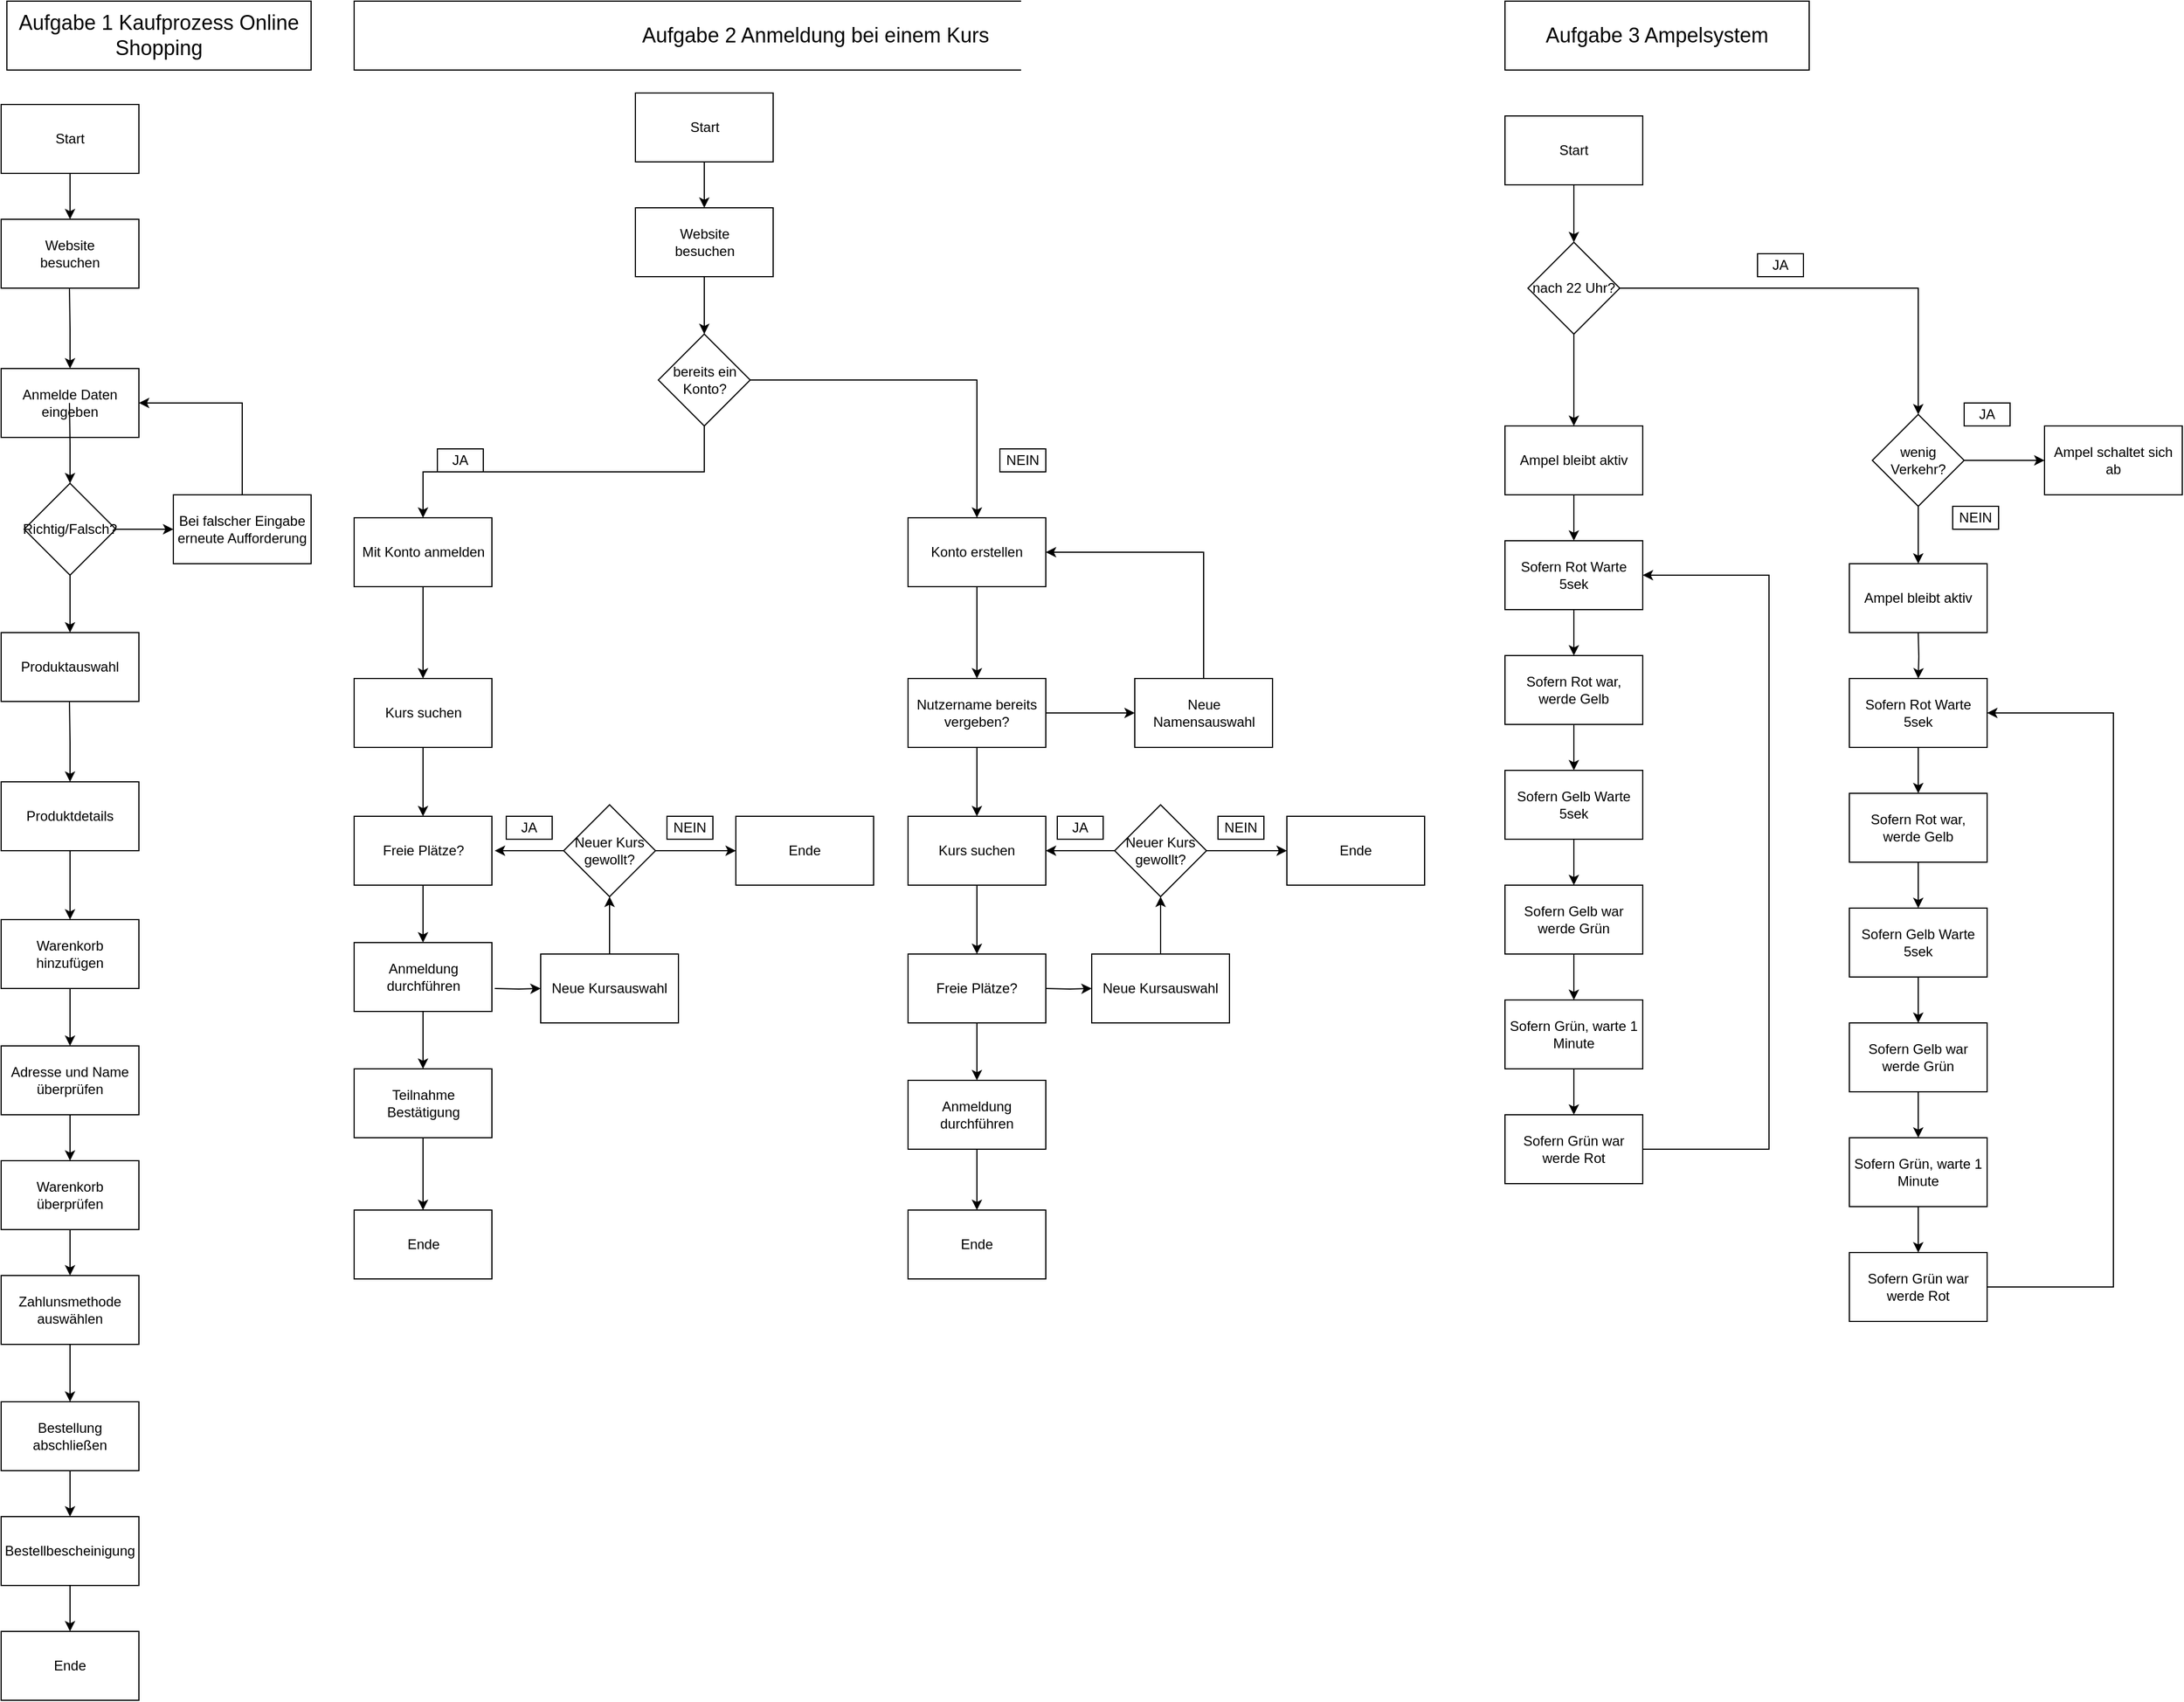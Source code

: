 <?xml version="1.0" encoding="UTF-8"?>
<mxfile version="24.5.2">
  <diagram name="Seite-1" id="oFirihCr1D0mriXtO3df">
    <mxGraphModel dx="3627" dy="379" grid="1" gridSize="10" guides="1" tooltips="1" connect="1" arrows="1" fold="1" page="1" pageScale="1" pageWidth="827" pageHeight="1169" math="0" shadow="0">
      <root>
        <mxCell id="0" />
        <mxCell id="1" parent="0" />
        <mxCell id="vSzPD1p6bPZF9D9b-Z6I-5" value="Website &lt;br&gt;besuchen" style="rounded=0;whiteSpace=wrap;html=1;labelBackgroundColor=none;" vertex="1" parent="1">
          <mxGeometry x="-760" y="1410" width="120" height="60" as="geometry" />
        </mxCell>
        <mxCell id="vSzPD1p6bPZF9D9b-Z6I-38" style="edgeStyle=orthogonalEdgeStyle;rounded=0;orthogonalLoop=1;jettySize=auto;html=1;exitX=0.5;exitY=1;exitDx=0;exitDy=0;entryX=0.5;entryY=0;entryDx=0;entryDy=0;" edge="1" parent="1" source="vSzPD1p6bPZF9D9b-Z6I-6" target="vSzPD1p6bPZF9D9b-Z6I-34">
          <mxGeometry relative="1" as="geometry" />
        </mxCell>
        <mxCell id="vSzPD1p6bPZF9D9b-Z6I-40" style="edgeStyle=orthogonalEdgeStyle;rounded=0;orthogonalLoop=1;jettySize=auto;html=1;exitX=1;exitY=0.5;exitDx=0;exitDy=0;entryX=0;entryY=0.5;entryDx=0;entryDy=0;" edge="1" parent="1" source="vSzPD1p6bPZF9D9b-Z6I-6" target="vSzPD1p6bPZF9D9b-Z6I-37">
          <mxGeometry relative="1" as="geometry" />
        </mxCell>
        <mxCell id="vSzPD1p6bPZF9D9b-Z6I-6" value="Richtig/Falsch?" style="rhombus;whiteSpace=wrap;html=1;rounded=0;labelBackgroundColor=none;" vertex="1" parent="1">
          <mxGeometry x="-740" y="1640" width="80" height="80" as="geometry" />
        </mxCell>
        <mxCell id="vSzPD1p6bPZF9D9b-Z6I-9" style="edgeStyle=orthogonalEdgeStyle;rounded=0;orthogonalLoop=1;jettySize=auto;html=1;exitX=0;exitY=0.5;exitDx=0;exitDy=0;" edge="1" parent="1">
          <mxGeometry relative="1" as="geometry">
            <mxPoint x="-700.5" y="1470" as="sourcePoint" />
            <mxPoint x="-700" y="1540" as="targetPoint" />
          </mxGeometry>
        </mxCell>
        <mxCell id="vSzPD1p6bPZF9D9b-Z6I-30" value="&lt;div&gt;&lt;font style=&quot;font-size: 18px;&quot;&gt;Aufgabe 1 Kaufprozess Online Shopping&lt;br&gt;&lt;/font&gt;&lt;/div&gt;" style="rounded=0;whiteSpace=wrap;html=1;labelBackgroundColor=none;" vertex="1" parent="1">
          <mxGeometry x="-755" y="1220" width="265" height="60" as="geometry" />
        </mxCell>
        <mxCell id="vSzPD1p6bPZF9D9b-Z6I-32" value="Anmelde Daten eingeben" style="rounded=0;whiteSpace=wrap;html=1;labelBackgroundColor=none;" vertex="1" parent="1">
          <mxGeometry x="-760" y="1540" width="120" height="60" as="geometry" />
        </mxCell>
        <mxCell id="vSzPD1p6bPZF9D9b-Z6I-33" style="edgeStyle=orthogonalEdgeStyle;rounded=0;orthogonalLoop=1;jettySize=auto;html=1;exitX=0;exitY=0.5;exitDx=0;exitDy=0;" edge="1" parent="1">
          <mxGeometry relative="1" as="geometry">
            <mxPoint x="-700.5" y="1570" as="sourcePoint" />
            <mxPoint x="-700" y="1640" as="targetPoint" />
          </mxGeometry>
        </mxCell>
        <mxCell id="vSzPD1p6bPZF9D9b-Z6I-34" value="Produktauswahl" style="rounded=0;whiteSpace=wrap;html=1;labelBackgroundColor=none;" vertex="1" parent="1">
          <mxGeometry x="-760" y="1770" width="120" height="60" as="geometry" />
        </mxCell>
        <mxCell id="vSzPD1p6bPZF9D9b-Z6I-35" style="edgeStyle=orthogonalEdgeStyle;rounded=0;orthogonalLoop=1;jettySize=auto;html=1;exitX=0;exitY=0.5;exitDx=0;exitDy=0;" edge="1" parent="1">
          <mxGeometry relative="1" as="geometry">
            <mxPoint x="-700.5" y="1830" as="sourcePoint" />
            <mxPoint x="-700" y="1900" as="targetPoint" />
          </mxGeometry>
        </mxCell>
        <mxCell id="vSzPD1p6bPZF9D9b-Z6I-41" style="edgeStyle=orthogonalEdgeStyle;rounded=0;orthogonalLoop=1;jettySize=auto;html=1;exitX=0.5;exitY=0;exitDx=0;exitDy=0;entryX=1;entryY=0.5;entryDx=0;entryDy=0;" edge="1" parent="1" source="vSzPD1p6bPZF9D9b-Z6I-37" target="vSzPD1p6bPZF9D9b-Z6I-32">
          <mxGeometry relative="1" as="geometry" />
        </mxCell>
        <mxCell id="vSzPD1p6bPZF9D9b-Z6I-37" value="Bei falscher Eingabe erneute Aufforderung" style="rounded=0;whiteSpace=wrap;html=1;labelBackgroundColor=none;" vertex="1" parent="1">
          <mxGeometry x="-610" y="1650" width="120" height="60" as="geometry" />
        </mxCell>
        <mxCell id="vSzPD1p6bPZF9D9b-Z6I-44" style="edgeStyle=orthogonalEdgeStyle;rounded=0;orthogonalLoop=1;jettySize=auto;html=1;exitX=0.5;exitY=1;exitDx=0;exitDy=0;entryX=0.5;entryY=0;entryDx=0;entryDy=0;" edge="1" parent="1" source="vSzPD1p6bPZF9D9b-Z6I-42" target="vSzPD1p6bPZF9D9b-Z6I-43">
          <mxGeometry relative="1" as="geometry" />
        </mxCell>
        <mxCell id="vSzPD1p6bPZF9D9b-Z6I-42" value="Produktdetails" style="rounded=0;whiteSpace=wrap;html=1;labelBackgroundColor=none;" vertex="1" parent="1">
          <mxGeometry x="-760" y="1900" width="120" height="60" as="geometry" />
        </mxCell>
        <mxCell id="vSzPD1p6bPZF9D9b-Z6I-46" style="edgeStyle=orthogonalEdgeStyle;rounded=0;orthogonalLoop=1;jettySize=auto;html=1;exitX=0.5;exitY=1;exitDx=0;exitDy=0;entryX=0.5;entryY=0;entryDx=0;entryDy=0;" edge="1" parent="1" source="vSzPD1p6bPZF9D9b-Z6I-43" target="vSzPD1p6bPZF9D9b-Z6I-45">
          <mxGeometry relative="1" as="geometry" />
        </mxCell>
        <mxCell id="vSzPD1p6bPZF9D9b-Z6I-43" value="Warenkorb hinzufügen" style="rounded=0;whiteSpace=wrap;html=1;labelBackgroundColor=none;" vertex="1" parent="1">
          <mxGeometry x="-760" y="2020" width="120" height="60" as="geometry" />
        </mxCell>
        <mxCell id="vSzPD1p6bPZF9D9b-Z6I-48" style="edgeStyle=orthogonalEdgeStyle;rounded=0;orthogonalLoop=1;jettySize=auto;html=1;exitX=0.5;exitY=1;exitDx=0;exitDy=0;entryX=0.5;entryY=0;entryDx=0;entryDy=0;" edge="1" parent="1" source="vSzPD1p6bPZF9D9b-Z6I-45" target="vSzPD1p6bPZF9D9b-Z6I-47">
          <mxGeometry relative="1" as="geometry" />
        </mxCell>
        <mxCell id="vSzPD1p6bPZF9D9b-Z6I-45" value="Adresse und Name überprüfen" style="rounded=0;whiteSpace=wrap;html=1;labelBackgroundColor=none;" vertex="1" parent="1">
          <mxGeometry x="-760" y="2130" width="120" height="60" as="geometry" />
        </mxCell>
        <mxCell id="vSzPD1p6bPZF9D9b-Z6I-50" style="edgeStyle=orthogonalEdgeStyle;rounded=0;orthogonalLoop=1;jettySize=auto;html=1;exitX=0.5;exitY=1;exitDx=0;exitDy=0;entryX=0.5;entryY=0;entryDx=0;entryDy=0;" edge="1" parent="1" source="vSzPD1p6bPZF9D9b-Z6I-47" target="vSzPD1p6bPZF9D9b-Z6I-49">
          <mxGeometry relative="1" as="geometry" />
        </mxCell>
        <mxCell id="vSzPD1p6bPZF9D9b-Z6I-47" value="Warenkorb überprüfen" style="rounded=0;whiteSpace=wrap;html=1;labelBackgroundColor=none;" vertex="1" parent="1">
          <mxGeometry x="-760" y="2230" width="120" height="60" as="geometry" />
        </mxCell>
        <mxCell id="vSzPD1p6bPZF9D9b-Z6I-52" style="edgeStyle=orthogonalEdgeStyle;rounded=0;orthogonalLoop=1;jettySize=auto;html=1;exitX=0.5;exitY=1;exitDx=0;exitDy=0;entryX=0.5;entryY=0;entryDx=0;entryDy=0;" edge="1" parent="1" source="vSzPD1p6bPZF9D9b-Z6I-49">
          <mxGeometry relative="1" as="geometry">
            <mxPoint x="-700" y="2440" as="targetPoint" />
          </mxGeometry>
        </mxCell>
        <mxCell id="vSzPD1p6bPZF9D9b-Z6I-49" value="Zahlunsmethode auswählen" style="rounded=0;whiteSpace=wrap;html=1;labelBackgroundColor=none;" vertex="1" parent="1">
          <mxGeometry x="-760" y="2330" width="120" height="60" as="geometry" />
        </mxCell>
        <mxCell id="vSzPD1p6bPZF9D9b-Z6I-54" style="edgeStyle=orthogonalEdgeStyle;rounded=0;orthogonalLoop=1;jettySize=auto;html=1;exitX=0.5;exitY=1;exitDx=0;exitDy=0;entryX=0.5;entryY=0;entryDx=0;entryDy=0;" edge="1" parent="1" source="vSzPD1p6bPZF9D9b-Z6I-51">
          <mxGeometry relative="1" as="geometry">
            <mxPoint x="-700" y="2540" as="targetPoint" />
          </mxGeometry>
        </mxCell>
        <mxCell id="vSzPD1p6bPZF9D9b-Z6I-51" value="Bestellung abschließen" style="rounded=0;whiteSpace=wrap;html=1;labelBackgroundColor=none;" vertex="1" parent="1">
          <mxGeometry x="-760" y="2440" width="120" height="60" as="geometry" />
        </mxCell>
        <mxCell id="vSzPD1p6bPZF9D9b-Z6I-57" style="edgeStyle=orthogonalEdgeStyle;rounded=0;orthogonalLoop=1;jettySize=auto;html=1;exitX=0.5;exitY=1;exitDx=0;exitDy=0;entryX=0.5;entryY=0;entryDx=0;entryDy=0;" edge="1" parent="1" source="vSzPD1p6bPZF9D9b-Z6I-55" target="vSzPD1p6bPZF9D9b-Z6I-56">
          <mxGeometry relative="1" as="geometry" />
        </mxCell>
        <mxCell id="vSzPD1p6bPZF9D9b-Z6I-55" value="Bestellbescheinigung" style="rounded=0;whiteSpace=wrap;html=1;labelBackgroundColor=none;" vertex="1" parent="1">
          <mxGeometry x="-760" y="2540" width="120" height="60" as="geometry" />
        </mxCell>
        <mxCell id="vSzPD1p6bPZF9D9b-Z6I-56" value="Ende" style="rounded=0;whiteSpace=wrap;html=1;labelBackgroundColor=none;" vertex="1" parent="1">
          <mxGeometry x="-760" y="2640" width="120" height="60" as="geometry" />
        </mxCell>
        <mxCell id="vSzPD1p6bPZF9D9b-Z6I-59" style="edgeStyle=orthogonalEdgeStyle;rounded=0;orthogonalLoop=1;jettySize=auto;html=1;exitX=0.5;exitY=1;exitDx=0;exitDy=0;entryX=0.5;entryY=0;entryDx=0;entryDy=0;" edge="1" parent="1" source="vSzPD1p6bPZF9D9b-Z6I-58" target="vSzPD1p6bPZF9D9b-Z6I-5">
          <mxGeometry relative="1" as="geometry" />
        </mxCell>
        <mxCell id="vSzPD1p6bPZF9D9b-Z6I-58" value="Start" style="rounded=0;whiteSpace=wrap;html=1;labelBackgroundColor=none;" vertex="1" parent="1">
          <mxGeometry x="-760" y="1310" width="120" height="60" as="geometry" />
        </mxCell>
        <mxCell id="vSzPD1p6bPZF9D9b-Z6I-60" value="&lt;div&gt;&lt;font style=&quot;font-size: 18px;&quot;&gt;Aufgabe 2 Anmeldung bei einem Kurs&lt;br&gt;&lt;/font&gt;&lt;/div&gt;" style="rounded=0;whiteSpace=wrap;html=1;labelBackgroundColor=none;" vertex="1" parent="1">
          <mxGeometry x="-452.5" y="1220" width="802.5" height="60" as="geometry" />
        </mxCell>
        <mxCell id="vSzPD1p6bPZF9D9b-Z6I-96" style="edgeStyle=orthogonalEdgeStyle;rounded=0;orthogonalLoop=1;jettySize=auto;html=1;exitX=0.5;exitY=1;exitDx=0;exitDy=0;entryX=0.5;entryY=0;entryDx=0;entryDy=0;" edge="1" parent="1" source="vSzPD1p6bPZF9D9b-Z6I-61" target="vSzPD1p6bPZF9D9b-Z6I-95">
          <mxGeometry relative="1" as="geometry" />
        </mxCell>
        <mxCell id="vSzPD1p6bPZF9D9b-Z6I-61" value="Website &lt;br&gt;besuchen" style="rounded=0;whiteSpace=wrap;html=1;labelBackgroundColor=none;" vertex="1" parent="1">
          <mxGeometry x="-207.5" y="1400" width="120" height="60" as="geometry" />
        </mxCell>
        <mxCell id="vSzPD1p6bPZF9D9b-Z6I-62" style="edgeStyle=orthogonalEdgeStyle;rounded=0;orthogonalLoop=1;jettySize=auto;html=1;exitX=0.5;exitY=1;exitDx=0;exitDy=0;entryX=0.5;entryY=0;entryDx=0;entryDy=0;" edge="1" parent="1" source="vSzPD1p6bPZF9D9b-Z6I-63" target="vSzPD1p6bPZF9D9b-Z6I-61">
          <mxGeometry relative="1" as="geometry" />
        </mxCell>
        <mxCell id="vSzPD1p6bPZF9D9b-Z6I-63" value="Start" style="rounded=0;whiteSpace=wrap;html=1;labelBackgroundColor=none;" vertex="1" parent="1">
          <mxGeometry x="-207.5" y="1300" width="120" height="60" as="geometry" />
        </mxCell>
        <mxCell id="vSzPD1p6bPZF9D9b-Z6I-72" style="edgeStyle=orthogonalEdgeStyle;rounded=0;orthogonalLoop=1;jettySize=auto;html=1;exitX=1;exitY=0.5;exitDx=0;exitDy=0;entryX=0;entryY=0.5;entryDx=0;entryDy=0;" edge="1" parent="1" source="vSzPD1p6bPZF9D9b-Z6I-64" target="vSzPD1p6bPZF9D9b-Z6I-71">
          <mxGeometry relative="1" as="geometry" />
        </mxCell>
        <mxCell id="vSzPD1p6bPZF9D9b-Z6I-75" style="edgeStyle=orthogonalEdgeStyle;rounded=0;orthogonalLoop=1;jettySize=auto;html=1;exitX=0.5;exitY=1;exitDx=0;exitDy=0;entryX=0.5;entryY=0;entryDx=0;entryDy=0;" edge="1" parent="1" source="vSzPD1p6bPZF9D9b-Z6I-64" target="vSzPD1p6bPZF9D9b-Z6I-74">
          <mxGeometry relative="1" as="geometry" />
        </mxCell>
        <mxCell id="vSzPD1p6bPZF9D9b-Z6I-64" value="Nutzername bereits vergeben?" style="rounded=0;whiteSpace=wrap;html=1;labelBackgroundColor=none;" vertex="1" parent="1">
          <mxGeometry x="30" y="1810" width="120" height="60" as="geometry" />
        </mxCell>
        <mxCell id="vSzPD1p6bPZF9D9b-Z6I-68" style="edgeStyle=orthogonalEdgeStyle;rounded=0;orthogonalLoop=1;jettySize=auto;html=1;exitX=0.5;exitY=1;exitDx=0;exitDy=0;entryX=0.5;entryY=0;entryDx=0;entryDy=0;" edge="1" parent="1" source="vSzPD1p6bPZF9D9b-Z6I-66" target="vSzPD1p6bPZF9D9b-Z6I-64">
          <mxGeometry relative="1" as="geometry">
            <mxPoint x="402.5" y="1798" as="targetPoint" />
          </mxGeometry>
        </mxCell>
        <mxCell id="vSzPD1p6bPZF9D9b-Z6I-66" value="Konto erstellen" style="rounded=0;whiteSpace=wrap;html=1;labelBackgroundColor=none;" vertex="1" parent="1">
          <mxGeometry x="30" y="1670" width="120" height="60" as="geometry" />
        </mxCell>
        <mxCell id="vSzPD1p6bPZF9D9b-Z6I-73" style="edgeStyle=orthogonalEdgeStyle;rounded=0;orthogonalLoop=1;jettySize=auto;html=1;exitX=0.5;exitY=0;exitDx=0;exitDy=0;entryX=1;entryY=0.5;entryDx=0;entryDy=0;" edge="1" parent="1" source="vSzPD1p6bPZF9D9b-Z6I-71" target="vSzPD1p6bPZF9D9b-Z6I-66">
          <mxGeometry relative="1" as="geometry" />
        </mxCell>
        <mxCell id="vSzPD1p6bPZF9D9b-Z6I-71" value="Neue Namensauswahl" style="rounded=0;whiteSpace=wrap;html=1;labelBackgroundColor=none;" vertex="1" parent="1">
          <mxGeometry x="227.5" y="1810" width="120" height="60" as="geometry" />
        </mxCell>
        <mxCell id="vSzPD1p6bPZF9D9b-Z6I-77" style="edgeStyle=orthogonalEdgeStyle;rounded=0;orthogonalLoop=1;jettySize=auto;html=1;exitX=0.5;exitY=1;exitDx=0;exitDy=0;" edge="1" parent="1" source="vSzPD1p6bPZF9D9b-Z6I-74" target="vSzPD1p6bPZF9D9b-Z6I-76">
          <mxGeometry relative="1" as="geometry" />
        </mxCell>
        <mxCell id="vSzPD1p6bPZF9D9b-Z6I-74" value="Kurs suchen" style="rounded=0;whiteSpace=wrap;html=1;labelBackgroundColor=none;" vertex="1" parent="1">
          <mxGeometry x="30" y="1930" width="120" height="60" as="geometry" />
        </mxCell>
        <mxCell id="vSzPD1p6bPZF9D9b-Z6I-88" style="edgeStyle=orthogonalEdgeStyle;rounded=0;orthogonalLoop=1;jettySize=auto;html=1;entryX=0;entryY=0.5;entryDx=0;entryDy=0;" edge="1" parent="1" target="vSzPD1p6bPZF9D9b-Z6I-78">
          <mxGeometry relative="1" as="geometry">
            <mxPoint x="150" y="2080" as="sourcePoint" />
          </mxGeometry>
        </mxCell>
        <mxCell id="vSzPD1p6bPZF9D9b-Z6I-90" style="edgeStyle=orthogonalEdgeStyle;rounded=0;orthogonalLoop=1;jettySize=auto;html=1;exitX=0.5;exitY=1;exitDx=0;exitDy=0;entryX=0.5;entryY=0;entryDx=0;entryDy=0;" edge="1" parent="1" source="vSzPD1p6bPZF9D9b-Z6I-76" target="vSzPD1p6bPZF9D9b-Z6I-89">
          <mxGeometry relative="1" as="geometry" />
        </mxCell>
        <mxCell id="vSzPD1p6bPZF9D9b-Z6I-76" value="Freie Plätze?" style="rounded=0;whiteSpace=wrap;html=1;labelBackgroundColor=none;" vertex="1" parent="1">
          <mxGeometry x="30" y="2050" width="120" height="60" as="geometry" />
        </mxCell>
        <mxCell id="vSzPD1p6bPZF9D9b-Z6I-82" style="edgeStyle=orthogonalEdgeStyle;rounded=0;orthogonalLoop=1;jettySize=auto;html=1;exitX=0.5;exitY=0;exitDx=0;exitDy=0;" edge="1" parent="1" source="vSzPD1p6bPZF9D9b-Z6I-78" target="vSzPD1p6bPZF9D9b-Z6I-81">
          <mxGeometry relative="1" as="geometry" />
        </mxCell>
        <mxCell id="vSzPD1p6bPZF9D9b-Z6I-78" value="Neue Kursauswahl" style="rounded=0;whiteSpace=wrap;html=1;labelBackgroundColor=none;" vertex="1" parent="1">
          <mxGeometry x="190" y="2050" width="120" height="60" as="geometry" />
        </mxCell>
        <mxCell id="vSzPD1p6bPZF9D9b-Z6I-80" value="Ende" style="rounded=0;whiteSpace=wrap;html=1;labelBackgroundColor=none;" vertex="1" parent="1">
          <mxGeometry x="360" y="1930" width="120" height="60" as="geometry" />
        </mxCell>
        <mxCell id="vSzPD1p6bPZF9D9b-Z6I-83" style="edgeStyle=orthogonalEdgeStyle;rounded=0;orthogonalLoop=1;jettySize=auto;html=1;exitX=0;exitY=0.5;exitDx=0;exitDy=0;" edge="1" parent="1" source="vSzPD1p6bPZF9D9b-Z6I-81">
          <mxGeometry relative="1" as="geometry">
            <mxPoint x="150" y="1960" as="targetPoint" />
          </mxGeometry>
        </mxCell>
        <mxCell id="vSzPD1p6bPZF9D9b-Z6I-85" style="edgeStyle=orthogonalEdgeStyle;rounded=0;orthogonalLoop=1;jettySize=auto;html=1;exitX=1;exitY=0.5;exitDx=0;exitDy=0;" edge="1" parent="1" source="vSzPD1p6bPZF9D9b-Z6I-81" target="vSzPD1p6bPZF9D9b-Z6I-80">
          <mxGeometry relative="1" as="geometry" />
        </mxCell>
        <mxCell id="vSzPD1p6bPZF9D9b-Z6I-81" value="Neuer Kurs gewollt?" style="rhombus;whiteSpace=wrap;html=1;rounded=0;labelBackgroundColor=none;" vertex="1" parent="1">
          <mxGeometry x="210" y="1920" width="80" height="80" as="geometry" />
        </mxCell>
        <mxCell id="vSzPD1p6bPZF9D9b-Z6I-84" value="JA" style="rounded=0;whiteSpace=wrap;html=1;labelBackgroundColor=none;" vertex="1" parent="1">
          <mxGeometry x="160" y="1930" width="40" height="20" as="geometry" />
        </mxCell>
        <mxCell id="vSzPD1p6bPZF9D9b-Z6I-86" value="NEIN" style="rounded=0;whiteSpace=wrap;html=1;labelBackgroundColor=none;" vertex="1" parent="1">
          <mxGeometry x="300" y="1930" width="40" height="20" as="geometry" />
        </mxCell>
        <mxCell id="vSzPD1p6bPZF9D9b-Z6I-124" style="edgeStyle=orthogonalEdgeStyle;rounded=0;orthogonalLoop=1;jettySize=auto;html=1;exitX=0.5;exitY=1;exitDx=0;exitDy=0;entryX=0.5;entryY=0;entryDx=0;entryDy=0;" edge="1" parent="1" source="vSzPD1p6bPZF9D9b-Z6I-89" target="vSzPD1p6bPZF9D9b-Z6I-123">
          <mxGeometry relative="1" as="geometry" />
        </mxCell>
        <mxCell id="vSzPD1p6bPZF9D9b-Z6I-89" value="Anmeldung durchführen" style="rounded=0;whiteSpace=wrap;html=1;labelBackgroundColor=none;" vertex="1" parent="1">
          <mxGeometry x="30" y="2160" width="120" height="60" as="geometry" />
        </mxCell>
        <mxCell id="vSzPD1p6bPZF9D9b-Z6I-107" style="edgeStyle=orthogonalEdgeStyle;rounded=0;orthogonalLoop=1;jettySize=auto;html=1;exitX=0.5;exitY=1;exitDx=0;exitDy=0;entryX=0.5;entryY=0;entryDx=0;entryDy=0;" edge="1" parent="1" source="vSzPD1p6bPZF9D9b-Z6I-91" target="vSzPD1p6bPZF9D9b-Z6I-103">
          <mxGeometry relative="1" as="geometry" />
        </mxCell>
        <mxCell id="vSzPD1p6bPZF9D9b-Z6I-91" value="Mit Konto anmelden" style="rounded=0;whiteSpace=wrap;html=1;labelBackgroundColor=none;" vertex="1" parent="1">
          <mxGeometry x="-452.5" y="1670" width="120" height="60" as="geometry" />
        </mxCell>
        <mxCell id="vSzPD1p6bPZF9D9b-Z6I-97" style="edgeStyle=orthogonalEdgeStyle;rounded=0;orthogonalLoop=1;jettySize=auto;html=1;exitX=0.5;exitY=1;exitDx=0;exitDy=0;entryX=0.5;entryY=0;entryDx=0;entryDy=0;" edge="1" parent="1" source="vSzPD1p6bPZF9D9b-Z6I-95" target="vSzPD1p6bPZF9D9b-Z6I-91">
          <mxGeometry relative="1" as="geometry" />
        </mxCell>
        <mxCell id="vSzPD1p6bPZF9D9b-Z6I-101" style="edgeStyle=orthogonalEdgeStyle;rounded=0;orthogonalLoop=1;jettySize=auto;html=1;exitX=1;exitY=0.5;exitDx=0;exitDy=0;entryX=0.5;entryY=0;entryDx=0;entryDy=0;" edge="1" parent="1" source="vSzPD1p6bPZF9D9b-Z6I-95" target="vSzPD1p6bPZF9D9b-Z6I-66">
          <mxGeometry relative="1" as="geometry" />
        </mxCell>
        <mxCell id="vSzPD1p6bPZF9D9b-Z6I-95" value="bereits ein Konto?" style="rhombus;whiteSpace=wrap;html=1;rounded=0;labelBackgroundColor=none;" vertex="1" parent="1">
          <mxGeometry x="-187.5" y="1510" width="80" height="80" as="geometry" />
        </mxCell>
        <mxCell id="vSzPD1p6bPZF9D9b-Z6I-98" value="JA" style="rounded=0;whiteSpace=wrap;html=1;labelBackgroundColor=none;" vertex="1" parent="1">
          <mxGeometry x="-380" y="1610" width="40" height="20" as="geometry" />
        </mxCell>
        <mxCell id="vSzPD1p6bPZF9D9b-Z6I-99" value="NEIN" style="rounded=0;whiteSpace=wrap;html=1;labelBackgroundColor=none;" vertex="1" parent="1">
          <mxGeometry x="110" y="1610" width="40" height="20" as="geometry" />
        </mxCell>
        <mxCell id="vSzPD1p6bPZF9D9b-Z6I-102" style="edgeStyle=orthogonalEdgeStyle;rounded=0;orthogonalLoop=1;jettySize=auto;html=1;exitX=0.5;exitY=1;exitDx=0;exitDy=0;" edge="1" parent="1" source="vSzPD1p6bPZF9D9b-Z6I-103" target="vSzPD1p6bPZF9D9b-Z6I-105">
          <mxGeometry relative="1" as="geometry" />
        </mxCell>
        <mxCell id="vSzPD1p6bPZF9D9b-Z6I-103" value="Kurs suchen" style="rounded=0;whiteSpace=wrap;html=1;labelBackgroundColor=none;" vertex="1" parent="1">
          <mxGeometry x="-452.5" y="1810" width="120" height="60" as="geometry" />
        </mxCell>
        <mxCell id="vSzPD1p6bPZF9D9b-Z6I-104" style="edgeStyle=orthogonalEdgeStyle;rounded=0;orthogonalLoop=1;jettySize=auto;html=1;exitX=0.5;exitY=1;exitDx=0;exitDy=0;entryX=0.5;entryY=0;entryDx=0;entryDy=0;" edge="1" parent="1" source="vSzPD1p6bPZF9D9b-Z6I-105" target="vSzPD1p6bPZF9D9b-Z6I-106">
          <mxGeometry relative="1" as="geometry" />
        </mxCell>
        <mxCell id="vSzPD1p6bPZF9D9b-Z6I-105" value="Freie Plätze?" style="rounded=0;whiteSpace=wrap;html=1;labelBackgroundColor=none;" vertex="1" parent="1">
          <mxGeometry x="-452.5" y="1930" width="120" height="60" as="geometry" />
        </mxCell>
        <mxCell id="vSzPD1p6bPZF9D9b-Z6I-119" style="edgeStyle=orthogonalEdgeStyle;rounded=0;orthogonalLoop=1;jettySize=auto;html=1;exitX=0.5;exitY=1;exitDx=0;exitDy=0;entryX=0.5;entryY=0;entryDx=0;entryDy=0;" edge="1" parent="1" source="vSzPD1p6bPZF9D9b-Z6I-106" target="vSzPD1p6bPZF9D9b-Z6I-118">
          <mxGeometry relative="1" as="geometry" />
        </mxCell>
        <mxCell id="vSzPD1p6bPZF9D9b-Z6I-106" value="Anmeldung durchführen" style="rounded=0;whiteSpace=wrap;html=1;labelBackgroundColor=none;" vertex="1" parent="1">
          <mxGeometry x="-452.5" y="2040" width="120" height="60" as="geometry" />
        </mxCell>
        <mxCell id="vSzPD1p6bPZF9D9b-Z6I-108" style="edgeStyle=orthogonalEdgeStyle;rounded=0;orthogonalLoop=1;jettySize=auto;html=1;entryX=0;entryY=0.5;entryDx=0;entryDy=0;" edge="1" parent="1" target="vSzPD1p6bPZF9D9b-Z6I-110">
          <mxGeometry relative="1" as="geometry">
            <mxPoint x="-330" y="2080" as="sourcePoint" />
          </mxGeometry>
        </mxCell>
        <mxCell id="vSzPD1p6bPZF9D9b-Z6I-109" style="edgeStyle=orthogonalEdgeStyle;rounded=0;orthogonalLoop=1;jettySize=auto;html=1;exitX=0.5;exitY=0;exitDx=0;exitDy=0;" edge="1" parent="1" source="vSzPD1p6bPZF9D9b-Z6I-110" target="vSzPD1p6bPZF9D9b-Z6I-114">
          <mxGeometry relative="1" as="geometry" />
        </mxCell>
        <mxCell id="vSzPD1p6bPZF9D9b-Z6I-110" value="Neue Kursauswahl" style="rounded=0;whiteSpace=wrap;html=1;labelBackgroundColor=none;" vertex="1" parent="1">
          <mxGeometry x="-290" y="2050" width="120" height="60" as="geometry" />
        </mxCell>
        <mxCell id="vSzPD1p6bPZF9D9b-Z6I-111" value="Ende" style="rounded=0;whiteSpace=wrap;html=1;labelBackgroundColor=none;" vertex="1" parent="1">
          <mxGeometry x="-120" y="1930" width="120" height="60" as="geometry" />
        </mxCell>
        <mxCell id="vSzPD1p6bPZF9D9b-Z6I-112" style="edgeStyle=orthogonalEdgeStyle;rounded=0;orthogonalLoop=1;jettySize=auto;html=1;exitX=0;exitY=0.5;exitDx=0;exitDy=0;" edge="1" parent="1" source="vSzPD1p6bPZF9D9b-Z6I-114">
          <mxGeometry relative="1" as="geometry">
            <mxPoint x="-330" y="1960" as="targetPoint" />
          </mxGeometry>
        </mxCell>
        <mxCell id="vSzPD1p6bPZF9D9b-Z6I-113" style="edgeStyle=orthogonalEdgeStyle;rounded=0;orthogonalLoop=1;jettySize=auto;html=1;exitX=1;exitY=0.5;exitDx=0;exitDy=0;" edge="1" parent="1" source="vSzPD1p6bPZF9D9b-Z6I-114" target="vSzPD1p6bPZF9D9b-Z6I-111">
          <mxGeometry relative="1" as="geometry" />
        </mxCell>
        <mxCell id="vSzPD1p6bPZF9D9b-Z6I-114" value="Neuer Kurs gewollt?" style="rhombus;whiteSpace=wrap;html=1;rounded=0;labelBackgroundColor=none;" vertex="1" parent="1">
          <mxGeometry x="-270" y="1920" width="80" height="80" as="geometry" />
        </mxCell>
        <mxCell id="vSzPD1p6bPZF9D9b-Z6I-115" value="JA" style="rounded=0;whiteSpace=wrap;html=1;labelBackgroundColor=none;" vertex="1" parent="1">
          <mxGeometry x="-320" y="1930" width="40" height="20" as="geometry" />
        </mxCell>
        <mxCell id="vSzPD1p6bPZF9D9b-Z6I-116" value="NEIN" style="rounded=0;whiteSpace=wrap;html=1;labelBackgroundColor=none;" vertex="1" parent="1">
          <mxGeometry x="-180" y="1930" width="40" height="20" as="geometry" />
        </mxCell>
        <mxCell id="vSzPD1p6bPZF9D9b-Z6I-121" style="edgeStyle=orthogonalEdgeStyle;rounded=0;orthogonalLoop=1;jettySize=auto;html=1;exitX=0.5;exitY=1;exitDx=0;exitDy=0;entryX=0.5;entryY=0;entryDx=0;entryDy=0;" edge="1" parent="1" source="vSzPD1p6bPZF9D9b-Z6I-118" target="vSzPD1p6bPZF9D9b-Z6I-120">
          <mxGeometry relative="1" as="geometry" />
        </mxCell>
        <mxCell id="vSzPD1p6bPZF9D9b-Z6I-118" value="Teilnahme Bestätigung" style="rounded=0;whiteSpace=wrap;html=1;labelBackgroundColor=none;" vertex="1" parent="1">
          <mxGeometry x="-452.5" y="2150" width="120" height="60" as="geometry" />
        </mxCell>
        <mxCell id="vSzPD1p6bPZF9D9b-Z6I-120" value="Ende" style="rounded=0;whiteSpace=wrap;html=1;labelBackgroundColor=none;" vertex="1" parent="1">
          <mxGeometry x="-452.5" y="2273" width="120" height="60" as="geometry" />
        </mxCell>
        <mxCell id="vSzPD1p6bPZF9D9b-Z6I-123" value="Ende" style="rounded=0;whiteSpace=wrap;html=1;labelBackgroundColor=none;" vertex="1" parent="1">
          <mxGeometry x="30" y="2273" width="120" height="60" as="geometry" />
        </mxCell>
        <mxCell id="vSzPD1p6bPZF9D9b-Z6I-126" value="&lt;div&gt;&lt;font style=&quot;font-size: 18px;&quot;&gt;Aufgabe 3 Ampelsystem&lt;br&gt;&lt;/font&gt;&lt;/div&gt;" style="rounded=0;whiteSpace=wrap;html=1;labelBackgroundColor=none;" vertex="1" parent="1">
          <mxGeometry x="550" y="1220" width="265" height="60" as="geometry" />
        </mxCell>
        <mxCell id="vSzPD1p6bPZF9D9b-Z6I-131" style="edgeStyle=orthogonalEdgeStyle;rounded=0;orthogonalLoop=1;jettySize=auto;html=1;exitX=0.5;exitY=1;exitDx=0;exitDy=0;entryX=0.5;entryY=0;entryDx=0;entryDy=0;" edge="1" parent="1" source="vSzPD1p6bPZF9D9b-Z6I-127" target="vSzPD1p6bPZF9D9b-Z6I-130">
          <mxGeometry relative="1" as="geometry" />
        </mxCell>
        <mxCell id="vSzPD1p6bPZF9D9b-Z6I-127" value="Start" style="rounded=0;whiteSpace=wrap;html=1;labelBackgroundColor=none;" vertex="1" parent="1">
          <mxGeometry x="550" y="1320" width="120" height="60" as="geometry" />
        </mxCell>
        <mxCell id="vSzPD1p6bPZF9D9b-Z6I-148" style="edgeStyle=orthogonalEdgeStyle;rounded=0;orthogonalLoop=1;jettySize=auto;html=1;exitX=0.5;exitY=1;exitDx=0;exitDy=0;entryX=0.5;entryY=0;entryDx=0;entryDy=0;" edge="1" parent="1" source="vSzPD1p6bPZF9D9b-Z6I-128" target="vSzPD1p6bPZF9D9b-Z6I-145">
          <mxGeometry relative="1" as="geometry" />
        </mxCell>
        <mxCell id="vSzPD1p6bPZF9D9b-Z6I-128" value="Ampel bleibt aktiv" style="rounded=0;whiteSpace=wrap;html=1;labelBackgroundColor=none;" vertex="1" parent="1">
          <mxGeometry x="550" y="1590" width="120" height="60" as="geometry" />
        </mxCell>
        <mxCell id="vSzPD1p6bPZF9D9b-Z6I-135" style="edgeStyle=orthogonalEdgeStyle;rounded=0;orthogonalLoop=1;jettySize=auto;html=1;exitX=0.5;exitY=1;exitDx=0;exitDy=0;entryX=0.5;entryY=0;entryDx=0;entryDy=0;" edge="1" parent="1" source="vSzPD1p6bPZF9D9b-Z6I-130" target="vSzPD1p6bPZF9D9b-Z6I-128">
          <mxGeometry relative="1" as="geometry" />
        </mxCell>
        <mxCell id="vSzPD1p6bPZF9D9b-Z6I-157" style="edgeStyle=orthogonalEdgeStyle;rounded=0;orthogonalLoop=1;jettySize=auto;html=1;exitX=1;exitY=0.5;exitDx=0;exitDy=0;entryX=0.5;entryY=0;entryDx=0;entryDy=0;" edge="1" parent="1" source="vSzPD1p6bPZF9D9b-Z6I-130" target="vSzPD1p6bPZF9D9b-Z6I-138">
          <mxGeometry relative="1" as="geometry">
            <mxPoint x="760" y="1470" as="targetPoint" />
          </mxGeometry>
        </mxCell>
        <mxCell id="vSzPD1p6bPZF9D9b-Z6I-130" value="nach 22 Uhr?" style="rhombus;whiteSpace=wrap;html=1;rounded=0;labelBackgroundColor=none;" vertex="1" parent="1">
          <mxGeometry x="570" y="1430" width="80" height="80" as="geometry" />
        </mxCell>
        <mxCell id="vSzPD1p6bPZF9D9b-Z6I-132" value="JA" style="rounded=0;whiteSpace=wrap;html=1;labelBackgroundColor=none;" vertex="1" parent="1">
          <mxGeometry x="770" y="1440" width="40" height="20" as="geometry" />
        </mxCell>
        <mxCell id="vSzPD1p6bPZF9D9b-Z6I-133" value="NEIN" style="rounded=0;whiteSpace=wrap;html=1;labelBackgroundColor=none;" vertex="1" parent="1">
          <mxGeometry x="940" y="1660" width="40" height="20" as="geometry" />
        </mxCell>
        <mxCell id="vSzPD1p6bPZF9D9b-Z6I-142" style="edgeStyle=orthogonalEdgeStyle;rounded=0;orthogonalLoop=1;jettySize=auto;html=1;exitX=1;exitY=0.5;exitDx=0;exitDy=0;entryX=0;entryY=0.5;entryDx=0;entryDy=0;" edge="1" parent="1" source="vSzPD1p6bPZF9D9b-Z6I-138" target="vSzPD1p6bPZF9D9b-Z6I-141">
          <mxGeometry relative="1" as="geometry" />
        </mxCell>
        <mxCell id="vSzPD1p6bPZF9D9b-Z6I-144" style="edgeStyle=orthogonalEdgeStyle;rounded=0;orthogonalLoop=1;jettySize=auto;html=1;exitX=0.5;exitY=1;exitDx=0;exitDy=0;entryX=0.5;entryY=0;entryDx=0;entryDy=0;" edge="1" parent="1" source="vSzPD1p6bPZF9D9b-Z6I-138" target="vSzPD1p6bPZF9D9b-Z6I-143">
          <mxGeometry relative="1" as="geometry" />
        </mxCell>
        <mxCell id="vSzPD1p6bPZF9D9b-Z6I-138" value="wenig Verkehr?" style="rhombus;whiteSpace=wrap;html=1;rounded=0;labelBackgroundColor=none;" vertex="1" parent="1">
          <mxGeometry x="870" y="1580" width="80" height="80" as="geometry" />
        </mxCell>
        <mxCell id="vSzPD1p6bPZF9D9b-Z6I-139" value="JA" style="rounded=0;whiteSpace=wrap;html=1;labelBackgroundColor=none;" vertex="1" parent="1">
          <mxGeometry x="950" y="1570" width="40" height="20" as="geometry" />
        </mxCell>
        <mxCell id="vSzPD1p6bPZF9D9b-Z6I-141" value="Ampel schaltet sich ab" style="rounded=0;whiteSpace=wrap;html=1;labelBackgroundColor=none;" vertex="1" parent="1">
          <mxGeometry x="1020" y="1590" width="120" height="60" as="geometry" />
        </mxCell>
        <mxCell id="vSzPD1p6bPZF9D9b-Z6I-143" value="Ampel bleibt aktiv" style="rounded=0;whiteSpace=wrap;html=1;labelBackgroundColor=none;" vertex="1" parent="1">
          <mxGeometry x="850" y="1710" width="120" height="60" as="geometry" />
        </mxCell>
        <mxCell id="vSzPD1p6bPZF9D9b-Z6I-147" style="edgeStyle=orthogonalEdgeStyle;rounded=0;orthogonalLoop=1;jettySize=auto;html=1;exitX=0.5;exitY=1;exitDx=0;exitDy=0;entryX=0.5;entryY=0;entryDx=0;entryDy=0;" edge="1" parent="1" source="vSzPD1p6bPZF9D9b-Z6I-145" target="vSzPD1p6bPZF9D9b-Z6I-146">
          <mxGeometry relative="1" as="geometry" />
        </mxCell>
        <mxCell id="vSzPD1p6bPZF9D9b-Z6I-145" value="Sofern Rot Warte 5sek" style="rounded=0;whiteSpace=wrap;html=1;labelBackgroundColor=none;" vertex="1" parent="1">
          <mxGeometry x="550" y="1690" width="120" height="60" as="geometry" />
        </mxCell>
        <mxCell id="vSzPD1p6bPZF9D9b-Z6I-150" style="edgeStyle=orthogonalEdgeStyle;rounded=0;orthogonalLoop=1;jettySize=auto;html=1;exitX=0.5;exitY=1;exitDx=0;exitDy=0;entryX=0.5;entryY=0;entryDx=0;entryDy=0;" edge="1" parent="1" source="vSzPD1p6bPZF9D9b-Z6I-146" target="vSzPD1p6bPZF9D9b-Z6I-149">
          <mxGeometry relative="1" as="geometry" />
        </mxCell>
        <mxCell id="vSzPD1p6bPZF9D9b-Z6I-146" value="Sofern Rot war, werde Gelb" style="rounded=0;whiteSpace=wrap;html=1;labelBackgroundColor=none;" vertex="1" parent="1">
          <mxGeometry x="550" y="1790" width="120" height="60" as="geometry" />
        </mxCell>
        <mxCell id="vSzPD1p6bPZF9D9b-Z6I-152" style="edgeStyle=orthogonalEdgeStyle;rounded=0;orthogonalLoop=1;jettySize=auto;html=1;exitX=0.5;exitY=1;exitDx=0;exitDy=0;entryX=0.5;entryY=0;entryDx=0;entryDy=0;" edge="1" parent="1" source="vSzPD1p6bPZF9D9b-Z6I-149" target="vSzPD1p6bPZF9D9b-Z6I-151">
          <mxGeometry relative="1" as="geometry" />
        </mxCell>
        <mxCell id="vSzPD1p6bPZF9D9b-Z6I-149" value="Sofern Gelb Warte 5sek" style="rounded=0;whiteSpace=wrap;html=1;labelBackgroundColor=none;" vertex="1" parent="1">
          <mxGeometry x="550" y="1890" width="120" height="60" as="geometry" />
        </mxCell>
        <mxCell id="vSzPD1p6bPZF9D9b-Z6I-154" style="edgeStyle=orthogonalEdgeStyle;rounded=0;orthogonalLoop=1;jettySize=auto;html=1;exitX=0.5;exitY=1;exitDx=0;exitDy=0;" edge="1" parent="1" source="vSzPD1p6bPZF9D9b-Z6I-151" target="vSzPD1p6bPZF9D9b-Z6I-153">
          <mxGeometry relative="1" as="geometry" />
        </mxCell>
        <mxCell id="vSzPD1p6bPZF9D9b-Z6I-151" value="&lt;div&gt;Sofern Gelb war&lt;/div&gt;&lt;div&gt;werde Grün&lt;br&gt;&lt;/div&gt;" style="rounded=0;whiteSpace=wrap;html=1;labelBackgroundColor=none;" vertex="1" parent="1">
          <mxGeometry x="550" y="1990" width="120" height="60" as="geometry" />
        </mxCell>
        <mxCell id="vSzPD1p6bPZF9D9b-Z6I-156" style="edgeStyle=orthogonalEdgeStyle;rounded=0;orthogonalLoop=1;jettySize=auto;html=1;exitX=0.5;exitY=1;exitDx=0;exitDy=0;entryX=0.5;entryY=0;entryDx=0;entryDy=0;" edge="1" parent="1" source="vSzPD1p6bPZF9D9b-Z6I-153" target="vSzPD1p6bPZF9D9b-Z6I-155">
          <mxGeometry relative="1" as="geometry" />
        </mxCell>
        <mxCell id="vSzPD1p6bPZF9D9b-Z6I-153" value="Sofern Grün, warte 1 Minute" style="rounded=0;whiteSpace=wrap;html=1;labelBackgroundColor=none;" vertex="1" parent="1">
          <mxGeometry x="550" y="2090" width="120" height="60" as="geometry" />
        </mxCell>
        <mxCell id="vSzPD1p6bPZF9D9b-Z6I-158" style="edgeStyle=orthogonalEdgeStyle;rounded=0;orthogonalLoop=1;jettySize=auto;html=1;exitX=1;exitY=0.5;exitDx=0;exitDy=0;entryX=1;entryY=0.5;entryDx=0;entryDy=0;" edge="1" parent="1" source="vSzPD1p6bPZF9D9b-Z6I-155" target="vSzPD1p6bPZF9D9b-Z6I-145">
          <mxGeometry relative="1" as="geometry">
            <Array as="points">
              <mxPoint x="780" y="2220" />
              <mxPoint x="780" y="1720" />
            </Array>
          </mxGeometry>
        </mxCell>
        <mxCell id="vSzPD1p6bPZF9D9b-Z6I-155" value="&lt;div&gt;Sofern Grün war werde Rot&lt;br&gt;&lt;/div&gt;" style="rounded=0;whiteSpace=wrap;html=1;labelBackgroundColor=none;" vertex="1" parent="1">
          <mxGeometry x="550" y="2190" width="120" height="60" as="geometry" />
        </mxCell>
        <mxCell id="vSzPD1p6bPZF9D9b-Z6I-159" style="edgeStyle=orthogonalEdgeStyle;rounded=0;orthogonalLoop=1;jettySize=auto;html=1;exitX=0.5;exitY=1;exitDx=0;exitDy=0;entryX=0.5;entryY=0;entryDx=0;entryDy=0;" edge="1" parent="1" target="vSzPD1p6bPZF9D9b-Z6I-161">
          <mxGeometry relative="1" as="geometry">
            <mxPoint x="910" y="1770" as="sourcePoint" />
          </mxGeometry>
        </mxCell>
        <mxCell id="vSzPD1p6bPZF9D9b-Z6I-160" style="edgeStyle=orthogonalEdgeStyle;rounded=0;orthogonalLoop=1;jettySize=auto;html=1;exitX=0.5;exitY=1;exitDx=0;exitDy=0;entryX=0.5;entryY=0;entryDx=0;entryDy=0;" edge="1" parent="1" source="vSzPD1p6bPZF9D9b-Z6I-161" target="vSzPD1p6bPZF9D9b-Z6I-163">
          <mxGeometry relative="1" as="geometry" />
        </mxCell>
        <mxCell id="vSzPD1p6bPZF9D9b-Z6I-161" value="Sofern Rot Warte 5sek" style="rounded=0;whiteSpace=wrap;html=1;labelBackgroundColor=none;" vertex="1" parent="1">
          <mxGeometry x="850" y="1810" width="120" height="60" as="geometry" />
        </mxCell>
        <mxCell id="vSzPD1p6bPZF9D9b-Z6I-162" style="edgeStyle=orthogonalEdgeStyle;rounded=0;orthogonalLoop=1;jettySize=auto;html=1;exitX=0.5;exitY=1;exitDx=0;exitDy=0;entryX=0.5;entryY=0;entryDx=0;entryDy=0;" edge="1" parent="1" source="vSzPD1p6bPZF9D9b-Z6I-163" target="vSzPD1p6bPZF9D9b-Z6I-165">
          <mxGeometry relative="1" as="geometry" />
        </mxCell>
        <mxCell id="vSzPD1p6bPZF9D9b-Z6I-163" value="Sofern Rot war, werde Gelb" style="rounded=0;whiteSpace=wrap;html=1;labelBackgroundColor=none;" vertex="1" parent="1">
          <mxGeometry x="850" y="1910" width="120" height="60" as="geometry" />
        </mxCell>
        <mxCell id="vSzPD1p6bPZF9D9b-Z6I-164" style="edgeStyle=orthogonalEdgeStyle;rounded=0;orthogonalLoop=1;jettySize=auto;html=1;exitX=0.5;exitY=1;exitDx=0;exitDy=0;entryX=0.5;entryY=0;entryDx=0;entryDy=0;" edge="1" parent="1" source="vSzPD1p6bPZF9D9b-Z6I-165" target="vSzPD1p6bPZF9D9b-Z6I-167">
          <mxGeometry relative="1" as="geometry" />
        </mxCell>
        <mxCell id="vSzPD1p6bPZF9D9b-Z6I-165" value="Sofern Gelb Warte 5sek" style="rounded=0;whiteSpace=wrap;html=1;labelBackgroundColor=none;" vertex="1" parent="1">
          <mxGeometry x="850" y="2010" width="120" height="60" as="geometry" />
        </mxCell>
        <mxCell id="vSzPD1p6bPZF9D9b-Z6I-166" style="edgeStyle=orthogonalEdgeStyle;rounded=0;orthogonalLoop=1;jettySize=auto;html=1;exitX=0.5;exitY=1;exitDx=0;exitDy=0;" edge="1" parent="1" source="vSzPD1p6bPZF9D9b-Z6I-167" target="vSzPD1p6bPZF9D9b-Z6I-169">
          <mxGeometry relative="1" as="geometry" />
        </mxCell>
        <mxCell id="vSzPD1p6bPZF9D9b-Z6I-167" value="&lt;div&gt;Sofern Gelb war&lt;/div&gt;&lt;div&gt;werde Grün&lt;br&gt;&lt;/div&gt;" style="rounded=0;whiteSpace=wrap;html=1;labelBackgroundColor=none;" vertex="1" parent="1">
          <mxGeometry x="850" y="2110" width="120" height="60" as="geometry" />
        </mxCell>
        <mxCell id="vSzPD1p6bPZF9D9b-Z6I-168" style="edgeStyle=orthogonalEdgeStyle;rounded=0;orthogonalLoop=1;jettySize=auto;html=1;exitX=0.5;exitY=1;exitDx=0;exitDy=0;entryX=0.5;entryY=0;entryDx=0;entryDy=0;" edge="1" parent="1" source="vSzPD1p6bPZF9D9b-Z6I-169" target="vSzPD1p6bPZF9D9b-Z6I-171">
          <mxGeometry relative="1" as="geometry" />
        </mxCell>
        <mxCell id="vSzPD1p6bPZF9D9b-Z6I-169" value="Sofern Grün, warte 1 Minute" style="rounded=0;whiteSpace=wrap;html=1;labelBackgroundColor=none;" vertex="1" parent="1">
          <mxGeometry x="850" y="2210" width="120" height="60" as="geometry" />
        </mxCell>
        <mxCell id="vSzPD1p6bPZF9D9b-Z6I-170" style="edgeStyle=orthogonalEdgeStyle;rounded=0;orthogonalLoop=1;jettySize=auto;html=1;exitX=1;exitY=0.5;exitDx=0;exitDy=0;entryX=1;entryY=0.5;entryDx=0;entryDy=0;" edge="1" parent="1" source="vSzPD1p6bPZF9D9b-Z6I-171" target="vSzPD1p6bPZF9D9b-Z6I-161">
          <mxGeometry relative="1" as="geometry">
            <Array as="points">
              <mxPoint x="1080" y="2340" />
              <mxPoint x="1080" y="1840" />
            </Array>
          </mxGeometry>
        </mxCell>
        <mxCell id="vSzPD1p6bPZF9D9b-Z6I-171" value="&lt;div&gt;Sofern Grün war werde Rot&lt;br&gt;&lt;/div&gt;" style="rounded=0;whiteSpace=wrap;html=1;labelBackgroundColor=none;" vertex="1" parent="1">
          <mxGeometry x="850" y="2310" width="120" height="60" as="geometry" />
        </mxCell>
      </root>
    </mxGraphModel>
  </diagram>
</mxfile>
